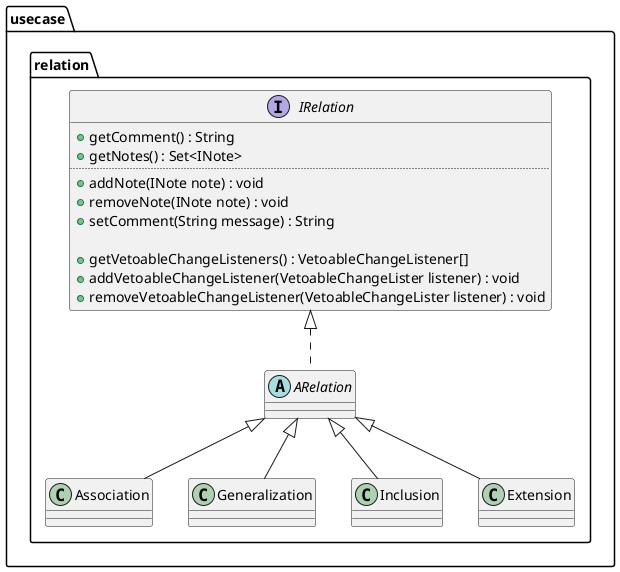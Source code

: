 @startuml

package usecase.relation{
	interface usecase.relation.IRelation {
		+getComment() : String
		+getNotes() : Set<INote>
	..
		+addNote(INote note) : void
		+removeNote(INote note) : void
		+setComment(String message) : String

		+getVetoableChangeListeners() : VetoableChangeListener[]
		+addVetoableChangeListener(VetoableChangeLister listener) : void
		+removeVetoableChangeListener(VetoableChangeLister listener) : void
	}

	abstract usecase.relation.ARelation implements usecase.relation.IRelation

	class usecase.relation.Association extends usecase.relation.ARelation
	class Generalization extends usecase.relation.ARelation
	class Inclusion extends usecase.relation.ARelation
	class Extension extends usecase.relation.ARelation
}
@enduml